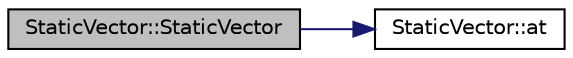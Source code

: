 digraph "StaticVector::StaticVector"
{
 // LATEX_PDF_SIZE
  edge [fontname="Helvetica",fontsize="10",labelfontname="Helvetica",labelfontsize="10"];
  node [fontname="Helvetica",fontsize="10",shape=record];
  rankdir="LR";
  Node1 [label="StaticVector::StaticVector",height=0.2,width=0.4,color="black", fillcolor="grey75", style="filled", fontcolor="black",tooltip=" "];
  Node1 -> Node2 [color="midnightblue",fontsize="10",style="solid",fontname="Helvetica"];
  Node2 [label="StaticVector::at",height=0.2,width=0.4,color="black", fillcolor="white", style="filled",URL="$class_static_vector.html#ab4dd7dd49720b636c76d391096bba81c",tooltip=" "];
}
